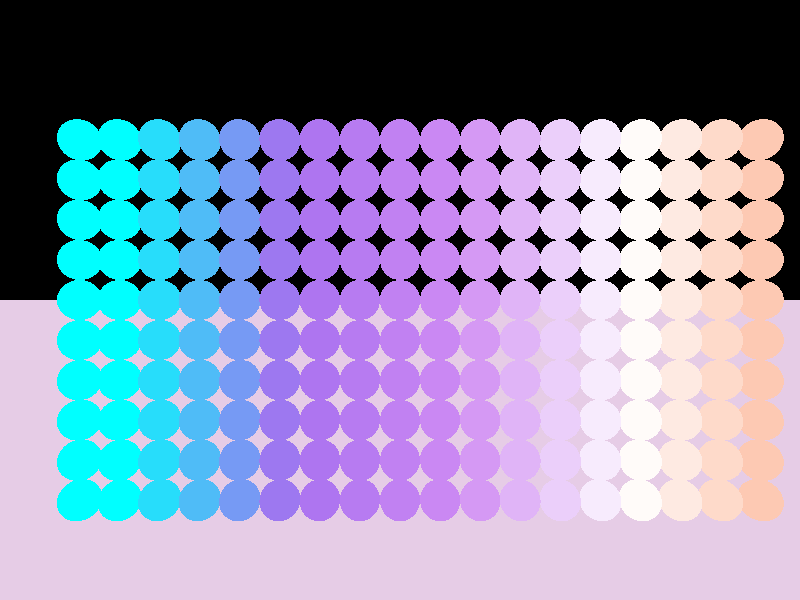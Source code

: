 camera {
  location <0, 0, -15>  
  up <0, 1, 0>  
  right <1.333, 0, 0>  
  look_at <0, 0, 0>  
}

light_source {<10, 10, -10> color rgb <3.5, 3.5, 3.5>}

light_source {<-10, 10, -10> color rgb <1.5, 1.5, 1.5>}

plane { <0, 1, 0>, -12
  pigment { color rgb <0.9, 0.8, 0.9> }
  finish {
     ambient 0.3 diffuse 0.5 specular 0 roughness 0 ior 0 reflection 0.6 refraction 0
  }
  translate <0, 0, 0>
  scale <1, 1, 1>
  rotate <0, 0, 0>
}

sphere { <0, 0, 0>, 0.5
  pigment { color rgb <0, 1, 1> }
  finish {
     ambient 0.2 diffuse 0.4 specular 0 roughness 0 ior 0 reflection 0.8 refraction 0
  }
  translate <-8, -5, 0>
  scale <1, 1, 1>
  rotate <0, 0, 0>
}

sphere { <0, 0, 0>, 0.5
  pigment { color rgb <0, 1, 1> }
  finish {
     ambient 0.2 diffuse 0.4 specular 0 roughness 0 ior 0 reflection 0.8 refraction 0
  }
  translate <-8, -4, 0>
  scale <1, 1, 1>
  rotate <0, 0, 0>
}

sphere { <0, 0, 0>, 0.5
  pigment { color rgb <0, 1, 1> }
  finish {
     ambient 0.2 diffuse 0.4 specular 0 roughness 0 ior 0 reflection 0.8 refraction 0
  }
  translate <-8, -3, 0>
  scale <1, 1, 1>
  rotate <0, 0, 0>
}

sphere { <0, 0, 0>, 0.5
  pigment { color rgb <0, 1, 1> }
  finish {
     ambient 0.2 diffuse 0.4 specular 0 roughness 0 ior 0 reflection 0.8 refraction 0
  }
  translate <-8, -2, 0>
  scale <1, 1, 1>
  rotate <0, 0, 0>
}

sphere { <0, 0, 0>, 0.5
  pigment { color rgb <0, 1, 1> }
  finish {
     ambient 0.2 diffuse 0.4 specular 0 roughness 0 ior 0 reflection 0.8 refraction 0
  }
  translate <-8, -1, 0>
  scale <1, 1, 1>
  rotate <0, 0, 0>
}

sphere { <0, 0, 0>, 0.5
  pigment { color rgb <0, 1, 1> }
  finish {
     ambient 0.2 diffuse 0.4 specular 0 roughness 0 ior 0 reflection 0.8 refraction 0
  }
  translate <-8, 0, 0>
  scale <1, 1, 1>
  rotate <0, 0, 0>
}

sphere { <0, 0, 0>, 0.5
  pigment { color rgb <0, 1, 1> }
  finish {
     ambient 0.2 diffuse 0.4 specular 0 roughness 0 ior 0 reflection 0.8 refraction 0
  }
  translate <-8, 1, 0>
  scale <1, 1, 1>
  rotate <0, 0, 0>
}

sphere { <0, 0, 0>, 0.5
  pigment { color rgb <0, 1, 1> }
  finish {
     ambient 0.2 diffuse 0.4 specular 0 roughness 0 ior 0 reflection 0.8 refraction 0
  }
  translate <-8, 2, 0>
  scale <1, 1, 1>
  rotate <0, 0, 0>
}

sphere { <0, 0, 0>, 0.5
  pigment { color rgb <0, 1, 1> }
  finish {
     ambient 0.2 diffuse 0.4 specular 0 roughness 0 ior 0 reflection 0.8 refraction 0
  }
  translate <-8, 3, 0>
  scale <1, 1, 1>
  rotate <0, 0, 0>
}

sphere { <0, 0, 0>, 0.5
  pigment { color rgb <0, 1, 1> }
  finish {
     ambient 0.2 diffuse 0.4 specular 0 roughness 0 ior 0 reflection 0.8 refraction 0
  }
  translate <-8, 4, 0>
  scale <1, 1, 1>
  rotate <0, 0, 0>
}

sphere { <0, 0, 0>, 0.5
  pigment { color rgb <0, 1, 1> }
  finish {
     ambient 0.2 diffuse 0.4 specular 0 roughness 0 ior 0 reflection 0.8 refraction 0
  }
  translate <-7, -5, 0>
  scale <1, 1, 1>
  rotate <0, 0, 0>
}

sphere { <0, 0, 0>, 0.5
  pigment { color rgb <0, 1, 1> }
  finish {
     ambient 0.2 diffuse 0.4 specular 0 roughness 0 ior 0 reflection 0.8 refraction 0
  }
  translate <-7, -4, 0>
  scale <1, 1, 1>
  rotate <0, 0, 0>
}

sphere { <0, 0, 0>, 0.5
  pigment { color rgb <0, 1, 1> }
  finish {
     ambient 0.2 diffuse 0.4 specular 0 roughness 0 ior 0 reflection 0.8 refraction 0
  }
  translate <-7, -3, 0>
  scale <1, 1, 1>
  rotate <0, 0, 0>
}

sphere { <0, 0, 0>, 0.5
  pigment { color rgb <0, 1, 1> }
  finish {
     ambient 0.2 diffuse 0.4 specular 0 roughness 0 ior 0 reflection 0.8 refraction 0
  }
  translate <-7, -2, 0>
  scale <1, 1, 1>
  rotate <0, 0, 0>
}

sphere { <0, 0, 0>, 0.5
  pigment { color rgb <0, 1, 1> }
  finish {
     ambient 0.2 diffuse 0.4 specular 0 roughness 0 ior 0 reflection 0.8 refraction 0
  }
  translate <-7, -1, 0>
  scale <1, 1, 1>
  rotate <0, 0, 0>
}

sphere { <0, 0, 0>, 0.5
  pigment { color rgb <0, 1, 1> }
  finish {
     ambient 0.2 diffuse 0.4 specular 0 roughness 0 ior 0 reflection 0.8 refraction 0
  }
  translate <-7, 0, 0>
  scale <1, 1, 1>
  rotate <0, 0, 0>
}

sphere { <0, 0, 0>, 0.5
  pigment { color rgb <0, 1, 1> }
  finish {
     ambient 0.2 diffuse 0.4 specular 0 roughness 0 ior 0 reflection 0.8 refraction 0
  }
  translate <-7, 1, 0>
  scale <1, 1, 1>
  rotate <0, 0, 0>
}

sphere { <0, 0, 0>, 0.5
  pigment { color rgb <0, 1, 1> }
  finish {
     ambient 0.2 diffuse 0.4 specular 0 roughness 0 ior 0 reflection 0.8 refraction 0
  }
  translate <-7, 2, 0>
  scale <1, 1, 1>
  rotate <0, 0, 0>
}

sphere { <0, 0, 0>, 0.5
  pigment { color rgb <0, 1, 1> }
  finish {
     ambient 0.2 diffuse 0.4 specular 0 roughness 0 ior 0 reflection 0.8 refraction 0
  }
  translate <-7, 3, 0>
  scale <1, 1, 1>
  rotate <0, 0, 0>
}

sphere { <0, 0, 0>, 0.5
  pigment { color rgb <0, 1, 1> }
  finish {
     ambient 0.2 diffuse 0.4 specular 0 roughness 0 ior 0 reflection 0.8 refraction 0
  }
  translate <-7, 4, 0>
  scale <1, 1, 1>
  rotate <0, 0, 0>
}

sphere { <0, 0, 0>, 0.5
  pigment { color rgb <0.154095, 0.868051, 0.985236> }
  finish {
     ambient 0.2 diffuse 0.4 specular 0 roughness 0 ior 0 reflection 0.8 refraction 0
  }
  translate <-6, -5, 0>
  scale <1, 1, 1>
  rotate <0, 0, 0>
}

sphere { <0, 0, 0>, 0.5
  pigment { color rgb <0.154095, 0.868051, 0.985236> }
  finish {
     ambient 0.2 diffuse 0.4 specular 0 roughness 0 ior 0 reflection 0.8 refraction 0
  }
  translate <-6, -4, 0>
  scale <1, 1, 1>
  rotate <0, 0, 0>
}

sphere { <0, 0, 0>, 0.5
  pigment { color rgb <0.154095, 0.868051, 0.985236> }
  finish {
     ambient 0.2 diffuse 0.4 specular 0 roughness 0 ior 0 reflection 0.8 refraction 0
  }
  translate <-6, -3, 0>
  scale <1, 1, 1>
  rotate <0, 0, 0>
}

sphere { <0, 0, 0>, 0.5
  pigment { color rgb <0.154095, 0.868051, 0.985236> }
  finish {
     ambient 0.2 diffuse 0.4 specular 0 roughness 0 ior 0 reflection 0.8 refraction 0
  }
  translate <-6, -2, 0>
  scale <1, 1, 1>
  rotate <0, 0, 0>
}

sphere { <0, 0, 0>, 0.5
  pigment { color rgb <0.154095, 0.868051, 0.985236> }
  finish {
     ambient 0.2 diffuse 0.4 specular 0 roughness 0 ior 0 reflection 0.8 refraction 0
  }
  translate <-6, -1, 0>
  scale <1, 1, 1>
  rotate <0, 0, 0>
}

sphere { <0, 0, 0>, 0.5
  pigment { color rgb <0.154095, 0.868051, 0.985236> }
  finish {
     ambient 0.2 diffuse 0.4 specular 0 roughness 0 ior 0 reflection 0.8 refraction 0
  }
  translate <-6, 0, 0>
  scale <1, 1, 1>
  rotate <0, 0, 0>
}

sphere { <0, 0, 0>, 0.5
  pigment { color rgb <0.154095, 0.868051, 0.985236> }
  finish {
     ambient 0.2 diffuse 0.4 specular 0 roughness 0 ior 0 reflection 0.8 refraction 0
  }
  translate <-6, 1, 0>
  scale <1, 1, 1>
  rotate <0, 0, 0>
}

sphere { <0, 0, 0>, 0.5
  pigment { color rgb <0.154095, 0.868051, 0.985236> }
  finish {
     ambient 0.2 diffuse 0.4 specular 0 roughness 0 ior 0 reflection 0.8 refraction 0
  }
  translate <-6, 2, 0>
  scale <1, 1, 1>
  rotate <0, 0, 0>
}

sphere { <0, 0, 0>, 0.5
  pigment { color rgb <0.154095, 0.868051, 0.985236> }
  finish {
     ambient 0.2 diffuse 0.4 specular 0 roughness 0 ior 0 reflection 0.8 refraction 0
  }
  translate <-6, 3, 0>
  scale <1, 1, 1>
  rotate <0, 0, 0>
}

sphere { <0, 0, 0>, 0.5
  pigment { color rgb <0.154095, 0.868051, 0.985236> }
  finish {
     ambient 0.2 diffuse 0.4 specular 0 roughness 0 ior 0 reflection 0.8 refraction 0
  }
  translate <-6, 4, 0>
  scale <1, 1, 1>
  rotate <0, 0, 0>
}

sphere { <0, 0, 0>, 0.5
  pigment { color rgb <0.308189, 0.736102, 0.970473> }
  finish {
     ambient 0.2 diffuse 0.4 specular 0 roughness 0 ior 0 reflection 0.8 refraction 0
  }
  translate <-5, -5, 0>
  scale <1, 1, 1>
  rotate <0, 0, 0>
}

sphere { <0, 0, 0>, 0.5
  pigment { color rgb <0.308189, 0.736102, 0.970473> }
  finish {
     ambient 0.2 diffuse 0.4 specular 0 roughness 0 ior 0 reflection 0.8 refraction 0
  }
  translate <-5, -4, 0>
  scale <1, 1, 1>
  rotate <0, 0, 0>
}

sphere { <0, 0, 0>, 0.5
  pigment { color rgb <0.308189, 0.736102, 0.970473> }
  finish {
     ambient 0.2 diffuse 0.4 specular 0 roughness 0 ior 0 reflection 0.8 refraction 0
  }
  translate <-5, -3, 0>
  scale <1, 1, 1>
  rotate <0, 0, 0>
}

sphere { <0, 0, 0>, 0.5
  pigment { color rgb <0.308189, 0.736102, 0.970473> }
  finish {
     ambient 0.2 diffuse 0.4 specular 0 roughness 0 ior 0 reflection 0.8 refraction 0
  }
  translate <-5, -2, 0>
  scale <1, 1, 1>
  rotate <0, 0, 0>
}

sphere { <0, 0, 0>, 0.5
  pigment { color rgb <0.308189, 0.736102, 0.970473> }
  finish {
     ambient 0.2 diffuse 0.4 specular 0 roughness 0 ior 0 reflection 0.8 refraction 0
  }
  translate <-5, -1, 0>
  scale <1, 1, 1>
  rotate <0, 0, 0>
}

sphere { <0, 0, 0>, 0.5
  pigment { color rgb <0.308189, 0.736102, 0.970473> }
  finish {
     ambient 0.2 diffuse 0.4 specular 0 roughness 0 ior 0 reflection 0.8 refraction 0
  }
  translate <-5, 0, 0>
  scale <1, 1, 1>
  rotate <0, 0, 0>
}

sphere { <0, 0, 0>, 0.5
  pigment { color rgb <0.308189, 0.736102, 0.970473> }
  finish {
     ambient 0.2 diffuse 0.4 specular 0 roughness 0 ior 0 reflection 0.8 refraction 0
  }
  translate <-5, 1, 0>
  scale <1, 1, 1>
  rotate <0, 0, 0>
}

sphere { <0, 0, 0>, 0.5
  pigment { color rgb <0.308189, 0.736102, 0.970473> }
  finish {
     ambient 0.2 diffuse 0.4 specular 0 roughness 0 ior 0 reflection 0.8 refraction 0
  }
  translate <-5, 2, 0>
  scale <1, 1, 1>
  rotate <0, 0, 0>
}

sphere { <0, 0, 0>, 0.5
  pigment { color rgb <0.308189, 0.736102, 0.970473> }
  finish {
     ambient 0.2 diffuse 0.4 specular 0 roughness 0 ior 0 reflection 0.8 refraction 0
  }
  translate <-5, 3, 0>
  scale <1, 1, 1>
  rotate <0, 0, 0>
}

sphere { <0, 0, 0>, 0.5
  pigment { color rgb <0.308189, 0.736102, 0.970473> }
  finish {
     ambient 0.2 diffuse 0.4 specular 0 roughness 0 ior 0 reflection 0.8 refraction 0
  }
  translate <-5, 4, 0>
  scale <1, 1, 1>
  rotate <0, 0, 0>
}

sphere { <0, 0, 0>, 0.5
  pigment { color rgb <0.462284, 0.604152, 0.955709> }
  finish {
     ambient 0.2 diffuse 0.4 specular 0 roughness 0 ior 0 reflection 0.8 refraction 0
  }
  translate <-4, -5, 0>
  scale <1, 1, 1>
  rotate <0, 0, 0>
}

sphere { <0, 0, 0>, 0.5
  pigment { color rgb <0.462284, 0.604152, 0.955709> }
  finish {
     ambient 0.2 diffuse 0.4 specular 0 roughness 0 ior 0 reflection 0.8 refraction 0
  }
  translate <-4, -4, 0>
  scale <1, 1, 1>
  rotate <0, 0, 0>
}

sphere { <0, 0, 0>, 0.5
  pigment { color rgb <0.462284, 0.604152, 0.955709> }
  finish {
     ambient 0.2 diffuse 0.4 specular 0 roughness 0 ior 0 reflection 0.8 refraction 0
  }
  translate <-4, -3, 0>
  scale <1, 1, 1>
  rotate <0, 0, 0>
}

sphere { <0, 0, 0>, 0.5
  pigment { color rgb <0.462284, 0.604152, 0.955709> }
  finish {
     ambient 0.2 diffuse 0.4 specular 0 roughness 0 ior 0 reflection 0.8 refraction 0
  }
  translate <-4, -2, 0>
  scale <1, 1, 1>
  rotate <0, 0, 0>
}

sphere { <0, 0, 0>, 0.5
  pigment { color rgb <0.462284, 0.604152, 0.955709> }
  finish {
     ambient 0.2 diffuse 0.4 specular 0 roughness 0 ior 0 reflection 0.8 refraction 0
  }
  translate <-4, -1, 0>
  scale <1, 1, 1>
  rotate <0, 0, 0>
}

sphere { <0, 0, 0>, 0.5
  pigment { color rgb <0.462284, 0.604152, 0.955709> }
  finish {
     ambient 0.2 diffuse 0.4 specular 0 roughness 0 ior 0 reflection 0.8 refraction 0
  }
  translate <-4, 0, 0>
  scale <1, 1, 1>
  rotate <0, 0, 0>
}

sphere { <0, 0, 0>, 0.5
  pigment { color rgb <0.462284, 0.604152, 0.955709> }
  finish {
     ambient 0.2 diffuse 0.4 specular 0 roughness 0 ior 0 reflection 0.8 refraction 0
  }
  translate <-4, 1, 0>
  scale <1, 1, 1>
  rotate <0, 0, 0>
}

sphere { <0, 0, 0>, 0.5
  pigment { color rgb <0.462284, 0.604152, 0.955709> }
  finish {
     ambient 0.2 diffuse 0.4 specular 0 roughness 0 ior 0 reflection 0.8 refraction 0
  }
  translate <-4, 2, 0>
  scale <1, 1, 1>
  rotate <0, 0, 0>
}

sphere { <0, 0, 0>, 0.5
  pigment { color rgb <0.462284, 0.604152, 0.955709> }
  finish {
     ambient 0.2 diffuse 0.4 specular 0 roughness 0 ior 0 reflection 0.8 refraction 0
  }
  translate <-4, 3, 0>
  scale <1, 1, 1>
  rotate <0, 0, 0>
}

sphere { <0, 0, 0>, 0.5
  pigment { color rgb <0.462284, 0.604152, 0.955709> }
  finish {
     ambient 0.2 diffuse 0.4 specular 0 roughness 0 ior 0 reflection 0.8 refraction 0
  }
  translate <-4, 4, 0>
  scale <1, 1, 1>
  rotate <0, 0, 0>
}

sphere { <0, 0, 0>, 0.5
  pigment { color rgb <0.616378, 0.472203, 0.940946> }
  finish {
     ambient 0.2 diffuse 0.4 specular 0 roughness 0 ior 0 reflection 0.8 refraction 0
  }
  translate <-3, -5, 0>
  scale <1, 1, 1>
  rotate <0, 0, 0>
}

sphere { <0, 0, 0>, 0.5
  pigment { color rgb <0.616378, 0.472203, 0.940946> }
  finish {
     ambient 0.2 diffuse 0.4 specular 0 roughness 0 ior 0 reflection 0.8 refraction 0
  }
  translate <-3, -4, 0>
  scale <1, 1, 1>
  rotate <0, 0, 0>
}

sphere { <0, 0, 0>, 0.5
  pigment { color rgb <0.616378, 0.472203, 0.940946> }
  finish {
     ambient 0.2 diffuse 0.4 specular 0 roughness 0 ior 0 reflection 0.8 refraction 0
  }
  translate <-3, -3, 0>
  scale <1, 1, 1>
  rotate <0, 0, 0>
}

sphere { <0, 0, 0>, 0.5
  pigment { color rgb <0.616378, 0.472203, 0.940946> }
  finish {
     ambient 0.2 diffuse 0.4 specular 0 roughness 0 ior 0 reflection 0.8 refraction 0
  }
  translate <-3, -2, 0>
  scale <1, 1, 1>
  rotate <0, 0, 0>
}

sphere { <0, 0, 0>, 0.5
  pigment { color rgb <0.616378, 0.472203, 0.940946> }
  finish {
     ambient 0.2 diffuse 0.4 specular 0 roughness 0 ior 0 reflection 0.8 refraction 0
  }
  translate <-3, -1, 0>
  scale <1, 1, 1>
  rotate <0, 0, 0>
}

sphere { <0, 0, 0>, 0.5
  pigment { color rgb <0.616378, 0.472203, 0.940946> }
  finish {
     ambient 0.2 diffuse 0.4 specular 0 roughness 0 ior 0 reflection 0.8 refraction 0
  }
  translate <-3, 0, 0>
  scale <1, 1, 1>
  rotate <0, 0, 0>
}

sphere { <0, 0, 0>, 0.5
  pigment { color rgb <0.616378, 0.472203, 0.940946> }
  finish {
     ambient 0.2 diffuse 0.4 specular 0 roughness 0 ior 0 reflection 0.8 refraction 0
  }
  translate <-3, 1, 0>
  scale <1, 1, 1>
  rotate <0, 0, 0>
}

sphere { <0, 0, 0>, 0.5
  pigment { color rgb <0.616378, 0.472203, 0.940946> }
  finish {
     ambient 0.2 diffuse 0.4 specular 0 roughness 0 ior 0 reflection 0.8 refraction 0
  }
  translate <-3, 2, 0>
  scale <1, 1, 1>
  rotate <0, 0, 0>
}

sphere { <0, 0, 0>, 0.5
  pigment { color rgb <0.616378, 0.472203, 0.940946> }
  finish {
     ambient 0.2 diffuse 0.4 specular 0 roughness 0 ior 0 reflection 0.8 refraction 0
  }
  translate <-3, 3, 0>
  scale <1, 1, 1>
  rotate <0, 0, 0>
}

sphere { <0, 0, 0>, 0.5
  pigment { color rgb <0.616378, 0.472203, 0.940946> }
  finish {
     ambient 0.2 diffuse 0.4 specular 0 roughness 0 ior 0 reflection 0.8 refraction 0
  }
  translate <-3, 4, 0>
  scale <1, 1, 1>
  rotate <0, 0, 0>
}

sphere { <0, 0, 0>, 0.5
  pigment { color rgb <0.682584, 0.457901, 0.940023> }
  finish {
     ambient 0.2 diffuse 0.4 specular 0 roughness 0 ior 0 reflection 0.8 refraction 0
  }
  translate <-2, -5, 0>
  scale <1, 1, 1>
  rotate <0, 0, 0>
}

sphere { <0, 0, 0>, 0.5
  pigment { color rgb <0.682584, 0.457901, 0.940023> }
  finish {
     ambient 0.2 diffuse 0.4 specular 0 roughness 0 ior 0 reflection 0.8 refraction 0
  }
  translate <-2, -4, 0>
  scale <1, 1, 1>
  rotate <0, 0, 0>
}

sphere { <0, 0, 0>, 0.5
  pigment { color rgb <0.682584, 0.457901, 0.940023> }
  finish {
     ambient 0.2 diffuse 0.4 specular 0 roughness 0 ior 0 reflection 0.8 refraction 0
  }
  translate <-2, -3, 0>
  scale <1, 1, 1>
  rotate <0, 0, 0>
}

sphere { <0, 0, 0>, 0.5
  pigment { color rgb <0.682584, 0.457901, 0.940023> }
  finish {
     ambient 0.2 diffuse 0.4 specular 0 roughness 0 ior 0 reflection 0.8 refraction 0
  }
  translate <-2, -2, 0>
  scale <1, 1, 1>
  rotate <0, 0, 0>
}

sphere { <0, 0, 0>, 0.5
  pigment { color rgb <0.682584, 0.457901, 0.940023> }
  finish {
     ambient 0.2 diffuse 0.4 specular 0 roughness 0 ior 0 reflection 0.8 refraction 0
  }
  translate <-2, -1, 0>
  scale <1, 1, 1>
  rotate <0, 0, 0>
}

sphere { <0, 0, 0>, 0.5
  pigment { color rgb <0.682584, 0.457901, 0.940023> }
  finish {
     ambient 0.2 diffuse 0.4 specular 0 roughness 0 ior 0 reflection 0.8 refraction 0
  }
  translate <-2, 0, 0>
  scale <1, 1, 1>
  rotate <0, 0, 0>
}

sphere { <0, 0, 0>, 0.5
  pigment { color rgb <0.682584, 0.457901, 0.940023> }
  finish {
     ambient 0.2 diffuse 0.4 specular 0 roughness 0 ior 0 reflection 0.8 refraction 0
  }
  translate <-2, 1, 0>
  scale <1, 1, 1>
  rotate <0, 0, 0>
}

sphere { <0, 0, 0>, 0.5
  pigment { color rgb <0.682584, 0.457901, 0.940023> }
  finish {
     ambient 0.2 diffuse 0.4 specular 0 roughness 0 ior 0 reflection 0.8 refraction 0
  }
  translate <-2, 2, 0>
  scale <1, 1, 1>
  rotate <0, 0, 0>
}

sphere { <0, 0, 0>, 0.5
  pigment { color rgb <0.682584, 0.457901, 0.940023> }
  finish {
     ambient 0.2 diffuse 0.4 specular 0 roughness 0 ior 0 reflection 0.8 refraction 0
  }
  translate <-2, 3, 0>
  scale <1, 1, 1>
  rotate <0, 0, 0>
}

sphere { <0, 0, 0>, 0.5
  pigment { color rgb <0.682584, 0.457901, 0.940023> }
  finish {
     ambient 0.2 diffuse 0.4 specular 0 roughness 0 ior 0 reflection 0.8 refraction 0
  }
  translate <-2, 4, 0>
  scale <1, 1, 1>
  rotate <0, 0, 0>
}

sphere { <0, 0, 0>, 0.5
  pigment { color rgb <0.719493, 0.482814, 0.943714> }
  finish {
     ambient 0.2 diffuse 0.4 specular 0 roughness 0 ior 0 reflection 0.8 refraction 0
  }
  translate <-1, -5, 0>
  scale <1, 1, 1>
  rotate <0, 0, 0>
}

sphere { <0, 0, 0>, 0.5
  pigment { color rgb <0.719493, 0.482814, 0.943714> }
  finish {
     ambient 0.2 diffuse 0.4 specular 0 roughness 0 ior 0 reflection 0.8 refraction 0
  }
  translate <-1, -4, 0>
  scale <1, 1, 1>
  rotate <0, 0, 0>
}

sphere { <0, 0, 0>, 0.5
  pigment { color rgb <0.719493, 0.482814, 0.943714> }
  finish {
     ambient 0.2 diffuse 0.4 specular 0 roughness 0 ior 0 reflection 0.8 refraction 0
  }
  translate <-1, -3, 0>
  scale <1, 1, 1>
  rotate <0, 0, 0>
}

sphere { <0, 0, 0>, 0.5
  pigment { color rgb <0.719493, 0.482814, 0.943714> }
  finish {
     ambient 0.2 diffuse 0.4 specular 0 roughness 0 ior 0 reflection 0.8 refraction 0
  }
  translate <-1, -2, 0>
  scale <1, 1, 1>
  rotate <0, 0, 0>
}

sphere { <0, 0, 0>, 0.5
  pigment { color rgb <0.719493, 0.482814, 0.943714> }
  finish {
     ambient 0.2 diffuse 0.4 specular 0 roughness 0 ior 0 reflection 0.8 refraction 0
  }
  translate <-1, -1, 0>
  scale <1, 1, 1>
  rotate <0, 0, 0>
}

sphere { <0, 0, 0>, 0.5
  pigment { color rgb <0.719493, 0.482814, 0.943714> }
  finish {
     ambient 0.2 diffuse 0.4 specular 0 roughness 0 ior 0 reflection 0.8 refraction 0
  }
  translate <-1, 0, 0>
  scale <1, 1, 1>
  rotate <0, 0, 0>
}

sphere { <0, 0, 0>, 0.5
  pigment { color rgb <0.719493, 0.482814, 0.943714> }
  finish {
     ambient 0.2 diffuse 0.4 specular 0 roughness 0 ior 0 reflection 0.8 refraction 0
  }
  translate <-1, 1, 0>
  scale <1, 1, 1>
  rotate <0, 0, 0>
}

sphere { <0, 0, 0>, 0.5
  pigment { color rgb <0.719493, 0.482814, 0.943714> }
  finish {
     ambient 0.2 diffuse 0.4 specular 0 roughness 0 ior 0 reflection 0.8 refraction 0
  }
  translate <-1, 2, 0>
  scale <1, 1, 1>
  rotate <0, 0, 0>
}

sphere { <0, 0, 0>, 0.5
  pigment { color rgb <0.719493, 0.482814, 0.943714> }
  finish {
     ambient 0.2 diffuse 0.4 specular 0 roughness 0 ior 0 reflection 0.8 refraction 0
  }
  translate <-1, 3, 0>
  scale <1, 1, 1>
  rotate <0, 0, 0>
}

sphere { <0, 0, 0>, 0.5
  pigment { color rgb <0.719493, 0.482814, 0.943714> }
  finish {
     ambient 0.2 diffuse 0.4 specular 0 roughness 0 ior 0 reflection 0.8 refraction 0
  }
  translate <-1, 4, 0>
  scale <1, 1, 1>
  rotate <0, 0, 0>
}

sphere { <0, 0, 0>, 0.5
  pigment { color rgb <0.756401, 0.507728, 0.947405> }
  finish {
     ambient 0.2 diffuse 0.4 specular 0 roughness 0 ior 0 reflection 0.8 refraction 0
  }
  translate <0, -5, 0>
  scale <1, 1, 1>
  rotate <0, 0, 0>
}

sphere { <0, 0, 0>, 0.5
  pigment { color rgb <0.756401, 0.507728, 0.947405> }
  finish {
     ambient 0.2 diffuse 0.4 specular 0 roughness 0 ior 0 reflection 0.8 refraction 0
  }
  translate <0, -4, 0>
  scale <1, 1, 1>
  rotate <0, 0, 0>
}

sphere { <0, 0, 0>, 0.5
  pigment { color rgb <0.756401, 0.507728, 0.947405> }
  finish {
     ambient 0.2 diffuse 0.4 specular 0 roughness 0 ior 0 reflection 0.8 refraction 0
  }
  translate <0, -3, 0>
  scale <1, 1, 1>
  rotate <0, 0, 0>
}

sphere { <0, 0, 0>, 0.5
  pigment { color rgb <0.756401, 0.507728, 0.947405> }
  finish {
     ambient 0.2 diffuse 0.4 specular 0 roughness 0 ior 0 reflection 0.8 refraction 0
  }
  translate <0, -2, 0>
  scale <1, 1, 1>
  rotate <0, 0, 0>
}

sphere { <0, 0, 0>, 0.5
  pigment { color rgb <0.756401, 0.507728, 0.947405> }
  finish {
     ambient 0.2 diffuse 0.4 specular 0 roughness 0 ior 0 reflection 0.8 refraction 0
  }
  translate <0, -1, 0>
  scale <1, 1, 1>
  rotate <0, 0, 0>
}

sphere { <0, 0, 0>, 0.5
  pigment { color rgb <0.756401, 0.507728, 0.947405> }
  finish {
     ambient 0.2 diffuse 0.4 specular 0 roughness 0 ior 0 reflection 0.8 refraction 0
  }
  translate <0, 0, 0>
  scale <1, 1, 1>
  rotate <0, 0, 0>
}

sphere { <0, 0, 0>, 0.5
  pigment { color rgb <0.756401, 0.507728, 0.947405> }
  finish {
     ambient 0.2 diffuse 0.4 specular 0 roughness 0 ior 0 reflection 0.8 refraction 0
  }
  translate <0, 1, 0>
  scale <1, 1, 1>
  rotate <0, 0, 0>
}

sphere { <0, 0, 0>, 0.5
  pigment { color rgb <0.756401, 0.507728, 0.947405> }
  finish {
     ambient 0.2 diffuse 0.4 specular 0 roughness 0 ior 0 reflection 0.8 refraction 0
  }
  translate <0, 2, 0>
  scale <1, 1, 1>
  rotate <0, 0, 0>
}

sphere { <0, 0, 0>, 0.5
  pigment { color rgb <0.756401, 0.507728, 0.947405> }
  finish {
     ambient 0.2 diffuse 0.4 specular 0 roughness 0 ior 0 reflection 0.8 refraction 0
  }
  translate <0, 3, 0>
  scale <1, 1, 1>
  rotate <0, 0, 0>
}

sphere { <0, 0, 0>, 0.5
  pigment { color rgb <0.756401, 0.507728, 0.947405> }
  finish {
     ambient 0.2 diffuse 0.4 specular 0 roughness 0 ior 0 reflection 0.8 refraction 0
  }
  translate <0, 4, 0>
  scale <1, 1, 1>
  rotate <0, 0, 0>
}

sphere { <0, 0, 0>, 0.5
  pigment { color rgb <0.79331, 0.532641, 0.951096> }
  finish {
     ambient 0.2 diffuse 0.4 specular 0 roughness 0 ior 0 reflection 0.8 refraction 0
  }
  translate <1, -5, 0>
  scale <1, 1, 1>
  rotate <0, 0, 0>
}

sphere { <0, 0, 0>, 0.5
  pigment { color rgb <0.79331, 0.532641, 0.951096> }
  finish {
     ambient 0.2 diffuse 0.4 specular 0 roughness 0 ior 0 reflection 0.8 refraction 0
  }
  translate <1, -4, 0>
  scale <1, 1, 1>
  rotate <0, 0, 0>
}

sphere { <0, 0, 0>, 0.5
  pigment { color rgb <0.79331, 0.532641, 0.951096> }
  finish {
     ambient 0.2 diffuse 0.4 specular 0 roughness 0 ior 0 reflection 0.8 refraction 0
  }
  translate <1, -3, 0>
  scale <1, 1, 1>
  rotate <0, 0, 0>
}

sphere { <0, 0, 0>, 0.5
  pigment { color rgb <0.79331, 0.532641, 0.951096> }
  finish {
     ambient 0.2 diffuse 0.4 specular 0 roughness 0 ior 0 reflection 0.8 refraction 0
  }
  translate <1, -2, 0>
  scale <1, 1, 1>
  rotate <0, 0, 0>
}

sphere { <0, 0, 0>, 0.5
  pigment { color rgb <0.79331, 0.532641, 0.951096> }
  finish {
     ambient 0.2 diffuse 0.4 specular 0 roughness 0 ior 0 reflection 0.8 refraction 0
  }
  translate <1, -1, 0>
  scale <1, 1, 1>
  rotate <0, 0, 0>
}

sphere { <0, 0, 0>, 0.5
  pigment { color rgb <0.79331, 0.532641, 0.951096> }
  finish {
     ambient 0.2 diffuse 0.4 specular 0 roughness 0 ior 0 reflection 0.8 refraction 0
  }
  translate <1, 0, 0>
  scale <1, 1, 1>
  rotate <0, 0, 0>
}

sphere { <0, 0, 0>, 0.5
  pigment { color rgb <0.79331, 0.532641, 0.951096> }
  finish {
     ambient 0.2 diffuse 0.4 specular 0 roughness 0 ior 0 reflection 0.8 refraction 0
  }
  translate <1, 1, 0>
  scale <1, 1, 1>
  rotate <0, 0, 0>
}

sphere { <0, 0, 0>, 0.5
  pigment { color rgb <0.79331, 0.532641, 0.951096> }
  finish {
     ambient 0.2 diffuse 0.4 specular 0 roughness 0 ior 0 reflection 0.8 refraction 0
  }
  translate <1, 2, 0>
  scale <1, 1, 1>
  rotate <0, 0, 0>
}

sphere { <0, 0, 0>, 0.5
  pigment { color rgb <0.79331, 0.532641, 0.951096> }
  finish {
     ambient 0.2 diffuse 0.4 specular 0 roughness 0 ior 0 reflection 0.8 refraction 0
  }
  translate <1, 3, 0>
  scale <1, 1, 1>
  rotate <0, 0, 0>
}

sphere { <0, 0, 0>, 0.5
  pigment { color rgb <0.79331, 0.532641, 0.951096> }
  finish {
     ambient 0.2 diffuse 0.4 specular 0 roughness 0 ior 0 reflection 0.8 refraction 0
  }
  translate <1, 4, 0>
  scale <1, 1, 1>
  rotate <0, 0, 0>
}

sphere { <0, 0, 0>, 0.5
  pigment { color rgb <0.83391, 0.598616, 0.958477> }
  finish {
     ambient 0.2 diffuse 0.4 specular 0 roughness 0 ior 0 reflection 0.8 refraction 0
  }
  translate <2, -5, 0>
  scale <1, 1, 1>
  rotate <0, 0, 0>
}

sphere { <0, 0, 0>, 0.5
  pigment { color rgb <0.83391, 0.598616, 0.958477> }
  finish {
     ambient 0.2 diffuse 0.4 specular 0 roughness 0 ior 0 reflection 0.8 refraction 0
  }
  translate <2, -4, 0>
  scale <1, 1, 1>
  rotate <0, 0, 0>
}

sphere { <0, 0, 0>, 0.5
  pigment { color rgb <0.83391, 0.598616, 0.958477> }
  finish {
     ambient 0.2 diffuse 0.4 specular 0 roughness 0 ior 0 reflection 0.8 refraction 0
  }
  translate <2, -3, 0>
  scale <1, 1, 1>
  rotate <0, 0, 0>
}

sphere { <0, 0, 0>, 0.5
  pigment { color rgb <0.83391, 0.598616, 0.958477> }
  finish {
     ambient 0.2 diffuse 0.4 specular 0 roughness 0 ior 0 reflection 0.8 refraction 0
  }
  translate <2, -2, 0>
  scale <1, 1, 1>
  rotate <0, 0, 0>
}

sphere { <0, 0, 0>, 0.5
  pigment { color rgb <0.83391, 0.598616, 0.958477> }
  finish {
     ambient 0.2 diffuse 0.4 specular 0 roughness 0 ior 0 reflection 0.8 refraction 0
  }
  translate <2, -1, 0>
  scale <1, 1, 1>
  rotate <0, 0, 0>
}

sphere { <0, 0, 0>, 0.5
  pigment { color rgb <0.83391, 0.598616, 0.958477> }
  finish {
     ambient 0.2 diffuse 0.4 specular 0 roughness 0 ior 0 reflection 0.8 refraction 0
  }
  translate <2, 0, 0>
  scale <1, 1, 1>
  rotate <0, 0, 0>
}

sphere { <0, 0, 0>, 0.5
  pigment { color rgb <0.83391, 0.598616, 0.958477> }
  finish {
     ambient 0.2 diffuse 0.4 specular 0 roughness 0 ior 0 reflection 0.8 refraction 0
  }
  translate <2, 1, 0>
  scale <1, 1, 1>
  rotate <0, 0, 0>
}

sphere { <0, 0, 0>, 0.5
  pigment { color rgb <0.83391, 0.598616, 0.958477> }
  finish {
     ambient 0.2 diffuse 0.4 specular 0 roughness 0 ior 0 reflection 0.8 refraction 0
  }
  translate <2, 2, 0>
  scale <1, 1, 1>
  rotate <0, 0, 0>
}

sphere { <0, 0, 0>, 0.5
  pigment { color rgb <0.83391, 0.598616, 0.958477> }
  finish {
     ambient 0.2 diffuse 0.4 specular 0 roughness 0 ior 0 reflection 0.8 refraction 0
  }
  translate <2, 3, 0>
  scale <1, 1, 1>
  rotate <0, 0, 0>
}

sphere { <0, 0, 0>, 0.5
  pigment { color rgb <0.83391, 0.598616, 0.958477> }
  finish {
     ambient 0.2 diffuse 0.4 specular 0 roughness 0 ior 0 reflection 0.8 refraction 0
  }
  translate <2, 4, 0>
  scale <1, 1, 1>
  rotate <0, 0, 0>
}

sphere { <0, 0, 0>, 0.5
  pigment { color rgb <0.878201, 0.705652, 0.96955> }
  finish {
     ambient 0.2 diffuse 0.4 specular 0 roughness 0 ior 0 reflection 0.8 refraction 0
  }
  translate <3, -5, 0>
  scale <1, 1, 1>
  rotate <0, 0, 0>
}

sphere { <0, 0, 0>, 0.5
  pigment { color rgb <0.878201, 0.705652, 0.96955> }
  finish {
     ambient 0.2 diffuse 0.4 specular 0 roughness 0 ior 0 reflection 0.8 refraction 0
  }
  translate <3, -4, 0>
  scale <1, 1, 1>
  rotate <0, 0, 0>
}

sphere { <0, 0, 0>, 0.5
  pigment { color rgb <0.878201, 0.705652, 0.96955> }
  finish {
     ambient 0.2 diffuse 0.4 specular 0 roughness 0 ior 0 reflection 0.8 refraction 0
  }
  translate <3, -3, 0>
  scale <1, 1, 1>
  rotate <0, 0, 0>
}

sphere { <0, 0, 0>, 0.5
  pigment { color rgb <0.878201, 0.705652, 0.96955> }
  finish {
     ambient 0.2 diffuse 0.4 specular 0 roughness 0 ior 0 reflection 0.8 refraction 0
  }
  translate <3, -2, 0>
  scale <1, 1, 1>
  rotate <0, 0, 0>
}

sphere { <0, 0, 0>, 0.5
  pigment { color rgb <0.878201, 0.705652, 0.96955> }
  finish {
     ambient 0.2 diffuse 0.4 specular 0 roughness 0 ior 0 reflection 0.8 refraction 0
  }
  translate <3, -1, 0>
  scale <1, 1, 1>
  rotate <0, 0, 0>
}

sphere { <0, 0, 0>, 0.5
  pigment { color rgb <0.878201, 0.705652, 0.96955> }
  finish {
     ambient 0.2 diffuse 0.4 specular 0 roughness 0 ior 0 reflection 0.8 refraction 0
  }
  translate <3, 0, 0>
  scale <1, 1, 1>
  rotate <0, 0, 0>
}

sphere { <0, 0, 0>, 0.5
  pigment { color rgb <0.878201, 0.705652, 0.96955> }
  finish {
     ambient 0.2 diffuse 0.4 specular 0 roughness 0 ior 0 reflection 0.8 refraction 0
  }
  translate <3, 1, 0>
  scale <1, 1, 1>
  rotate <0, 0, 0>
}

sphere { <0, 0, 0>, 0.5
  pigment { color rgb <0.878201, 0.705652, 0.96955> }
  finish {
     ambient 0.2 diffuse 0.4 specular 0 roughness 0 ior 0 reflection 0.8 refraction 0
  }
  translate <3, 2, 0>
  scale <1, 1, 1>
  rotate <0, 0, 0>
}

sphere { <0, 0, 0>, 0.5
  pigment { color rgb <0.878201, 0.705652, 0.96955> }
  finish {
     ambient 0.2 diffuse 0.4 specular 0 roughness 0 ior 0 reflection 0.8 refraction 0
  }
  translate <3, 3, 0>
  scale <1, 1, 1>
  rotate <0, 0, 0>
}

sphere { <0, 0, 0>, 0.5
  pigment { color rgb <0.878201, 0.705652, 0.96955> }
  finish {
     ambient 0.2 diffuse 0.4 specular 0 roughness 0 ior 0 reflection 0.8 refraction 0
  }
  translate <3, 4, 0>
  scale <1, 1, 1>
  rotate <0, 0, 0>
}

sphere { <0, 0, 0>, 0.5
  pigment { color rgb <0.922491, 0.812687, 0.980623> }
  finish {
     ambient 0.2 diffuse 0.4 specular 0 roughness 0 ior 0 reflection 0.8 refraction 0
  }
  translate <4, -5, 0>
  scale <1, 1, 1>
  rotate <0, 0, 0>
}

sphere { <0, 0, 0>, 0.5
  pigment { color rgb <0.922491, 0.812687, 0.980623> }
  finish {
     ambient 0.2 diffuse 0.4 specular 0 roughness 0 ior 0 reflection 0.8 refraction 0
  }
  translate <4, -4, 0>
  scale <1, 1, 1>
  rotate <0, 0, 0>
}

sphere { <0, 0, 0>, 0.5
  pigment { color rgb <0.922491, 0.812687, 0.980623> }
  finish {
     ambient 0.2 diffuse 0.4 specular 0 roughness 0 ior 0 reflection 0.8 refraction 0
  }
  translate <4, -3, 0>
  scale <1, 1, 1>
  rotate <0, 0, 0>
}

sphere { <0, 0, 0>, 0.5
  pigment { color rgb <0.922491, 0.812687, 0.980623> }
  finish {
     ambient 0.2 diffuse 0.4 specular 0 roughness 0 ior 0 reflection 0.8 refraction 0
  }
  translate <4, -2, 0>
  scale <1, 1, 1>
  rotate <0, 0, 0>
}

sphere { <0, 0, 0>, 0.5
  pigment { color rgb <0.922491, 0.812687, 0.980623> }
  finish {
     ambient 0.2 diffuse 0.4 specular 0 roughness 0 ior 0 reflection 0.8 refraction 0
  }
  translate <4, -1, 0>
  scale <1, 1, 1>
  rotate <0, 0, 0>
}

sphere { <0, 0, 0>, 0.5
  pigment { color rgb <0.922491, 0.812687, 0.980623> }
  finish {
     ambient 0.2 diffuse 0.4 specular 0 roughness 0 ior 0 reflection 0.8 refraction 0
  }
  translate <4, 0, 0>
  scale <1, 1, 1>
  rotate <0, 0, 0>
}

sphere { <0, 0, 0>, 0.5
  pigment { color rgb <0.922491, 0.812687, 0.980623> }
  finish {
     ambient 0.2 diffuse 0.4 specular 0 roughness 0 ior 0 reflection 0.8 refraction 0
  }
  translate <4, 1, 0>
  scale <1, 1, 1>
  rotate <0, 0, 0>
}

sphere { <0, 0, 0>, 0.5
  pigment { color rgb <0.922491, 0.812687, 0.980623> }
  finish {
     ambient 0.2 diffuse 0.4 specular 0 roughness 0 ior 0 reflection 0.8 refraction 0
  }
  translate <4, 2, 0>
  scale <1, 1, 1>
  rotate <0, 0, 0>
}

sphere { <0, 0, 0>, 0.5
  pigment { color rgb <0.922491, 0.812687, 0.980623> }
  finish {
     ambient 0.2 diffuse 0.4 specular 0 roughness 0 ior 0 reflection 0.8 refraction 0
  }
  translate <4, 3, 0>
  scale <1, 1, 1>
  rotate <0, 0, 0>
}

sphere { <0, 0, 0>, 0.5
  pigment { color rgb <0.922491, 0.812687, 0.980623> }
  finish {
     ambient 0.2 diffuse 0.4 specular 0 roughness 0 ior 0 reflection 0.8 refraction 0
  }
  translate <4, 4, 0>
  scale <1, 1, 1>
  rotate <0, 0, 0>
}

sphere { <0, 0, 0>, 0.5
  pigment { color rgb <0.966782, 0.919723, 0.991696> }
  finish {
     ambient 0.2 diffuse 0.4 specular 0 roughness 0 ior 0 reflection 0.8 refraction 0
  }
  translate <5, -5, 0>
  scale <1, 1, 1>
  rotate <0, 0, 0>
}

sphere { <0, 0, 0>, 0.5
  pigment { color rgb <0.966782, 0.919723, 0.991696> }
  finish {
     ambient 0.2 diffuse 0.4 specular 0 roughness 0 ior 0 reflection 0.8 refraction 0
  }
  translate <5, -4, 0>
  scale <1, 1, 1>
  rotate <0, 0, 0>
}

sphere { <0, 0, 0>, 0.5
  pigment { color rgb <0.966782, 0.919723, 0.991696> }
  finish {
     ambient 0.2 diffuse 0.4 specular 0 roughness 0 ior 0 reflection 0.8 refraction 0
  }
  translate <5, -3, 0>
  scale <1, 1, 1>
  rotate <0, 0, 0>
}

sphere { <0, 0, 0>, 0.5
  pigment { color rgb <0.966782, 0.919723, 0.991696> }
  finish {
     ambient 0.2 diffuse 0.4 specular 0 roughness 0 ior 0 reflection 0.8 refraction 0
  }
  translate <5, -2, 0>
  scale <1, 1, 1>
  rotate <0, 0, 0>
}

sphere { <0, 0, 0>, 0.5
  pigment { color rgb <0.966782, 0.919723, 0.991696> }
  finish {
     ambient 0.2 diffuse 0.4 specular 0 roughness 0 ior 0 reflection 0.8 refraction 0
  }
  translate <5, -1, 0>
  scale <1, 1, 1>
  rotate <0, 0, 0>
}

sphere { <0, 0, 0>, 0.5
  pigment { color rgb <0.966782, 0.919723, 0.991696> }
  finish {
     ambient 0.2 diffuse 0.4 specular 0 roughness 0 ior 0 reflection 0.8 refraction 0
  }
  translate <5, 0, 0>
  scale <1, 1, 1>
  rotate <0, 0, 0>
}

sphere { <0, 0, 0>, 0.5
  pigment { color rgb <0.966782, 0.919723, 0.991696> }
  finish {
     ambient 0.2 diffuse 0.4 specular 0 roughness 0 ior 0 reflection 0.8 refraction 0
  }
  translate <5, 1, 0>
  scale <1, 1, 1>
  rotate <0, 0, 0>
}

sphere { <0, 0, 0>, 0.5
  pigment { color rgb <0.966782, 0.919723, 0.991696> }
  finish {
     ambient 0.2 diffuse 0.4 specular 0 roughness 0 ior 0 reflection 0.8 refraction 0
  }
  translate <5, 2, 0>
  scale <1, 1, 1>
  rotate <0, 0, 0>
}

sphere { <0, 0, 0>, 0.5
  pigment { color rgb <0.966782, 0.919723, 0.991696> }
  finish {
     ambient 0.2 diffuse 0.4 specular 0 roughness 0 ior 0 reflection 0.8 refraction 0
  }
  translate <5, 3, 0>
  scale <1, 1, 1>
  rotate <0, 0, 0>
}

sphere { <0, 0, 0>, 0.5
  pigment { color rgb <0.966782, 0.919723, 0.991696> }
  finish {
     ambient 0.2 diffuse 0.4 specular 0 roughness 0 ior 0 reflection 0.8 refraction 0
  }
  translate <5, 4, 0>
  scale <1, 1, 1>
  rotate <0, 0, 0>
}

sphere { <0, 0, 0>, 0.5
  pigment { color rgb <0.999539, 0.983852, 0.976932> }
  finish {
     ambient 0.2 diffuse 0.4 specular 0 roughness 0 ior 0 reflection 0.8 refraction 0
  }
  translate <6, -5, 0>
  scale <1, 1, 1>
  rotate <0, 0, 0>
}

sphere { <0, 0, 0>, 0.5
  pigment { color rgb <0.999539, 0.983852, 0.976932> }
  finish {
     ambient 0.2 diffuse 0.4 specular 0 roughness 0 ior 0 reflection 0.8 refraction 0
  }
  translate <6, -4, 0>
  scale <1, 1, 1>
  rotate <0, 0, 0>
}

sphere { <0, 0, 0>, 0.5
  pigment { color rgb <0.999539, 0.983852, 0.976932> }
  finish {
     ambient 0.2 diffuse 0.4 specular 0 roughness 0 ior 0 reflection 0.8 refraction 0
  }
  translate <6, -3, 0>
  scale <1, 1, 1>
  rotate <0, 0, 0>
}

sphere { <0, 0, 0>, 0.5
  pigment { color rgb <0.999539, 0.983852, 0.976932> }
  finish {
     ambient 0.2 diffuse 0.4 specular 0 roughness 0 ior 0 reflection 0.8 refraction 0
  }
  translate <6, -2, 0>
  scale <1, 1, 1>
  rotate <0, 0, 0>
}

sphere { <0, 0, 0>, 0.5
  pigment { color rgb <0.999539, 0.983852, 0.976932> }
  finish {
     ambient 0.2 diffuse 0.4 specular 0 roughness 0 ior 0 reflection 0.8 refraction 0
  }
  translate <6, -1, 0>
  scale <1, 1, 1>
  rotate <0, 0, 0>
}

sphere { <0, 0, 0>, 0.5
  pigment { color rgb <0.999539, 0.983852, 0.976932> }
  finish {
     ambient 0.2 diffuse 0.4 specular 0 roughness 0 ior 0 reflection 0.8 refraction 0
  }
  translate <6, 0, 0>
  scale <1, 1, 1>
  rotate <0, 0, 0>
}

sphere { <0, 0, 0>, 0.5
  pigment { color rgb <0.999539, 0.983852, 0.976932> }
  finish {
     ambient 0.2 diffuse 0.4 specular 0 roughness 0 ior 0 reflection 0.8 refraction 0
  }
  translate <6, 1, 0>
  scale <1, 1, 1>
  rotate <0, 0, 0>
}

sphere { <0, 0, 0>, 0.5
  pigment { color rgb <0.999539, 0.983852, 0.976932> }
  finish {
     ambient 0.2 diffuse 0.4 specular 0 roughness 0 ior 0 reflection 0.8 refraction 0
  }
  translate <6, 2, 0>
  scale <1, 1, 1>
  rotate <0, 0, 0>
}

sphere { <0, 0, 0>, 0.5
  pigment { color rgb <0.999539, 0.983852, 0.976932> }
  finish {
     ambient 0.2 diffuse 0.4 specular 0 roughness 0 ior 0 reflection 0.8 refraction 0
  }
  translate <6, 3, 0>
  scale <1, 1, 1>
  rotate <0, 0, 0>
}

sphere { <0, 0, 0>, 0.5
  pigment { color rgb <0.999539, 0.983852, 0.976932> }
  finish {
     ambient 0.2 diffuse 0.4 specular 0 roughness 0 ior 0 reflection 0.8 refraction 0
  }
  translate <6, 4, 0>
  scale <1, 1, 1>
  rotate <0, 0, 0>
}

sphere { <0, 0, 0>, 0.5
  pigment { color rgb <0.997693, 0.919262, 0.88466> }
  finish {
     ambient 0.2 diffuse 0.4 specular 0 roughness 0 ior 0 reflection 0.8 refraction 0
  }
  translate <7, -5, 0>
  scale <1, 1, 1>
  rotate <0, 0, 0>
}

sphere { <0, 0, 0>, 0.5
  pigment { color rgb <0.997693, 0.919262, 0.88466> }
  finish {
     ambient 0.2 diffuse 0.4 specular 0 roughness 0 ior 0 reflection 0.8 refraction 0
  }
  translate <7, -4, 0>
  scale <1, 1, 1>
  rotate <0, 0, 0>
}

sphere { <0, 0, 0>, 0.5
  pigment { color rgb <0.997693, 0.919262, 0.88466> }
  finish {
     ambient 0.2 diffuse 0.4 specular 0 roughness 0 ior 0 reflection 0.8 refraction 0
  }
  translate <7, -3, 0>
  scale <1, 1, 1>
  rotate <0, 0, 0>
}

sphere { <0, 0, 0>, 0.5
  pigment { color rgb <0.997693, 0.919262, 0.88466> }
  finish {
     ambient 0.2 diffuse 0.4 specular 0 roughness 0 ior 0 reflection 0.8 refraction 0
  }
  translate <7, -2, 0>
  scale <1, 1, 1>
  rotate <0, 0, 0>
}

sphere { <0, 0, 0>, 0.5
  pigment { color rgb <0.997693, 0.919262, 0.88466> }
  finish {
     ambient 0.2 diffuse 0.4 specular 0 roughness 0 ior 0 reflection 0.8 refraction 0
  }
  translate <7, -1, 0>
  scale <1, 1, 1>
  rotate <0, 0, 0>
}

sphere { <0, 0, 0>, 0.5
  pigment { color rgb <0.997693, 0.919262, 0.88466> }
  finish {
     ambient 0.2 diffuse 0.4 specular 0 roughness 0 ior 0 reflection 0.8 refraction 0
  }
  translate <7, 0, 0>
  scale <1, 1, 1>
  rotate <0, 0, 0>
}

sphere { <0, 0, 0>, 0.5
  pigment { color rgb <0.997693, 0.919262, 0.88466> }
  finish {
     ambient 0.2 diffuse 0.4 specular 0 roughness 0 ior 0 reflection 0.8 refraction 0
  }
  translate <7, 1, 0>
  scale <1, 1, 1>
  rotate <0, 0, 0>
}

sphere { <0, 0, 0>, 0.5
  pigment { color rgb <0.997693, 0.919262, 0.88466> }
  finish {
     ambient 0.2 diffuse 0.4 specular 0 roughness 0 ior 0 reflection 0.8 refraction 0
  }
  translate <7, 2, 0>
  scale <1, 1, 1>
  rotate <0, 0, 0>
}

sphere { <0, 0, 0>, 0.5
  pigment { color rgb <0.997693, 0.919262, 0.88466> }
  finish {
     ambient 0.2 diffuse 0.4 specular 0 roughness 0 ior 0 reflection 0.8 refraction 0
  }
  translate <7, 3, 0>
  scale <1, 1, 1>
  rotate <0, 0, 0>
}

sphere { <0, 0, 0>, 0.5
  pigment { color rgb <0.997693, 0.919262, 0.88466> }
  finish {
     ambient 0.2 diffuse 0.4 specular 0 roughness 0 ior 0 reflection 0.8 refraction 0
  }
  translate <7, 4, 0>
  scale <1, 1, 1>
  rotate <0, 0, 0>
}

sphere { <0, 0, 0>, 0.5
  pigment { color rgb <0.995848, 0.854671, 0.792388> }
  finish {
     ambient 0.2 diffuse 0.4 specular 0 roughness 0 ior 0 reflection 0.8 refraction 0
  }
  translate <8, -5, 0>
  scale <1, 1, 1>
  rotate <0, 0, 0>
}

sphere { <0, 0, 0>, 0.5
  pigment { color rgb <0.995848, 0.854671, 0.792388> }
  finish {
     ambient 0.2 diffuse 0.4 specular 0 roughness 0 ior 0 reflection 0.8 refraction 0
  }
  translate <8, -4, 0>
  scale <1, 1, 1>
  rotate <0, 0, 0>
}

sphere { <0, 0, 0>, 0.5
  pigment { color rgb <0.995848, 0.854671, 0.792388> }
  finish {
     ambient 0.2 diffuse 0.4 specular 0 roughness 0 ior 0 reflection 0.8 refraction 0
  }
  translate <8, -3, 0>
  scale <1, 1, 1>
  rotate <0, 0, 0>
}

sphere { <0, 0, 0>, 0.5
  pigment { color rgb <0.995848, 0.854671, 0.792388> }
  finish {
     ambient 0.2 diffuse 0.4 specular 0 roughness 0 ior 0 reflection 0.8 refraction 0
  }
  translate <8, -2, 0>
  scale <1, 1, 1>
  rotate <0, 0, 0>
}

sphere { <0, 0, 0>, 0.5
  pigment { color rgb <0.995848, 0.854671, 0.792388> }
  finish {
     ambient 0.2 diffuse 0.4 specular 0 roughness 0 ior 0 reflection 0.8 refraction 0
  }
  translate <8, -1, 0>
  scale <1, 1, 1>
  rotate <0, 0, 0>
}

sphere { <0, 0, 0>, 0.5
  pigment { color rgb <0.995848, 0.854671, 0.792388> }
  finish {
     ambient 0.2 diffuse 0.4 specular 0 roughness 0 ior 0 reflection 0.8 refraction 0
  }
  translate <8, 0, 0>
  scale <1, 1, 1>
  rotate <0, 0, 0>
}

sphere { <0, 0, 0>, 0.5
  pigment { color rgb <0.995848, 0.854671, 0.792388> }
  finish {
     ambient 0.2 diffuse 0.4 specular 0 roughness 0 ior 0 reflection 0.8 refraction 0
  }
  translate <8, 1, 0>
  scale <1, 1, 1>
  rotate <0, 0, 0>
}

sphere { <0, 0, 0>, 0.5
  pigment { color rgb <0.995848, 0.854671, 0.792388> }
  finish {
     ambient 0.2 diffuse 0.4 specular 0 roughness 0 ior 0 reflection 0.8 refraction 0
  }
  translate <8, 2, 0>
  scale <1, 1, 1>
  rotate <0, 0, 0>
}

sphere { <0, 0, 0>, 0.5
  pigment { color rgb <0.995848, 0.854671, 0.792388> }
  finish {
     ambient 0.2 diffuse 0.4 specular 0 roughness 0 ior 0 reflection 0.8 refraction 0
  }
  translate <8, 3, 0>
  scale <1, 1, 1>
  rotate <0, 0, 0>
}

sphere { <0, 0, 0>, 0.5
  pigment { color rgb <0.995848, 0.854671, 0.792388> }
  finish {
     ambient 0.2 diffuse 0.4 specular 0 roughness 0 ior 0 reflection 0.8 refraction 0
  }
  translate <8, 4, 0>
  scale <1, 1, 1>
  rotate <0, 0, 0>
}

sphere { <0, 0, 0>, 0.5
  pigment { color rgb <0.994002, 0.790081, 0.700115> }
  finish {
     ambient 0.2 diffuse 0.4 specular 0 roughness 0 ior 0 reflection 0.8 refraction 0
  }
  translate <9, -5, 0>
  scale <1, 1, 1>
  rotate <0, 0, 0>
}

sphere { <0, 0, 0>, 0.5
  pigment { color rgb <0.994002, 0.790081, 0.700115> }
  finish {
     ambient 0.2 diffuse 0.4 specular 0 roughness 0 ior 0 reflection 0.8 refraction 0
  }
  translate <9, -4, 0>
  scale <1, 1, 1>
  rotate <0, 0, 0>
}

sphere { <0, 0, 0>, 0.5
  pigment { color rgb <0.994002, 0.790081, 0.700115> }
  finish {
     ambient 0.2 diffuse 0.4 specular 0 roughness 0 ior 0 reflection 0.8 refraction 0
  }
  translate <9, -3, 0>
  scale <1, 1, 1>
  rotate <0, 0, 0>
}

sphere { <0, 0, 0>, 0.5
  pigment { color rgb <0.994002, 0.790081, 0.700115> }
  finish {
     ambient 0.2 diffuse 0.4 specular 0 roughness 0 ior 0 reflection 0.8 refraction 0
  }
  translate <9, -2, 0>
  scale <1, 1, 1>
  rotate <0, 0, 0>
}

sphere { <0, 0, 0>, 0.5
  pigment { color rgb <0.994002, 0.790081, 0.700115> }
  finish {
     ambient 0.2 diffuse 0.4 specular 0 roughness 0 ior 0 reflection 0.8 refraction 0
  }
  translate <9, -1, 0>
  scale <1, 1, 1>
  rotate <0, 0, 0>
}

sphere { <0, 0, 0>, 0.5
  pigment { color rgb <0.994002, 0.790081, 0.700115> }
  finish {
     ambient 0.2 diffuse 0.4 specular 0 roughness 0 ior 0 reflection 0.8 refraction 0
  }
  translate <9, 0, 0>
  scale <1, 1, 1>
  rotate <0, 0, 0>
}

sphere { <0, 0, 0>, 0.5
  pigment { color rgb <0.994002, 0.790081, 0.700115> }
  finish {
     ambient 0.2 diffuse 0.4 specular 0 roughness 0 ior 0 reflection 0.8 refraction 0
  }
  translate <9, 1, 0>
  scale <1, 1, 1>
  rotate <0, 0, 0>
}

sphere { <0, 0, 0>, 0.5
  pigment { color rgb <0.994002, 0.790081, 0.700115> }
  finish {
     ambient 0.2 diffuse 0.4 specular 0 roughness 0 ior 0 reflection 0.8 refraction 0
  }
  translate <9, 2, 0>
  scale <1, 1, 1>
  rotate <0, 0, 0>
}

sphere { <0, 0, 0>, 0.5
  pigment { color rgb <0.994002, 0.790081, 0.700115> }
  finish {
     ambient 0.2 diffuse 0.4 specular 0 roughness 0 ior 0 reflection 0.8 refraction 0
  }
  translate <9, 3, 0>
  scale <1, 1, 1>
  rotate <0, 0, 0>
}

sphere { <0, 0, 0>, 0.5
  pigment { color rgb <0.994002, 0.790081, 0.700115> }
  finish {
     ambient 0.2 diffuse 0.4 specular 0 roughness 0 ior 0 reflection 0.8 refraction 0
  }
  translate <9, 4, 0>
  scale <1, 1, 1>
  rotate <0, 0, 0>
}
